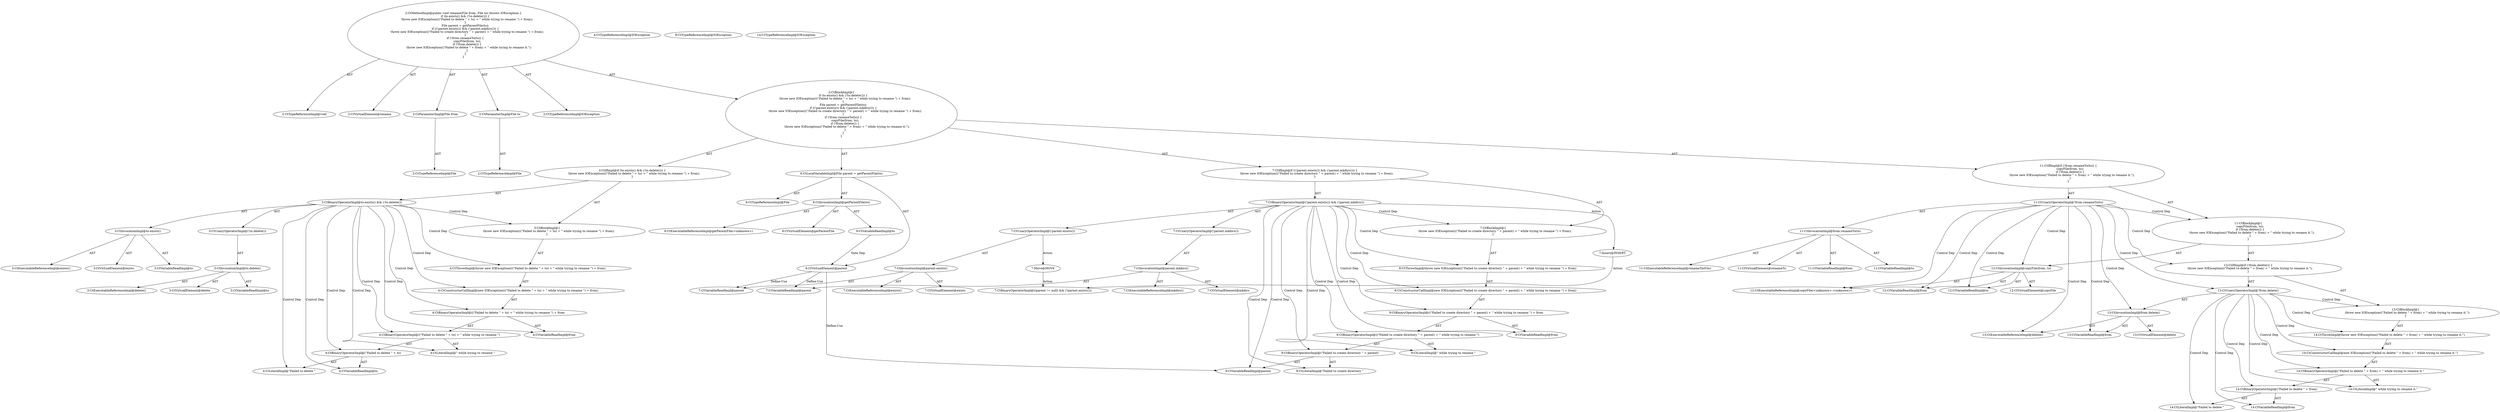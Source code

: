 digraph "rename#?,File,File" {
0 [label="2:CtTypeReferenceImpl@void" shape=ellipse]
1 [label="2:CtVirtualElement@rename" shape=ellipse]
2 [label="2:CtParameterImpl@File from" shape=ellipse]
3 [label="2:CtTypeReferenceImpl@File" shape=ellipse]
4 [label="2:CtParameterImpl@File to" shape=ellipse]
5 [label="2:CtTypeReferenceImpl@File" shape=ellipse]
6 [label="2:CtTypeReferenceImpl@IOException" shape=ellipse]
7 [label="3:CtExecutableReferenceImpl@exists()" shape=ellipse]
8 [label="3:CtVirtualElement@exists" shape=ellipse]
9 [label="3:CtVariableReadImpl@to" shape=ellipse]
10 [label="3:CtInvocationImpl@to.exists()" shape=ellipse]
11 [label="3:CtExecutableReferenceImpl@delete()" shape=ellipse]
12 [label="3:CtVirtualElement@delete" shape=ellipse]
13 [label="3:CtVariableReadImpl@to" shape=ellipse]
14 [label="3:CtInvocationImpl@to.delete()" shape=ellipse]
15 [label="3:CtUnaryOperatorImpl@(!to.delete())" shape=ellipse]
16 [label="3:CtBinaryOperatorImpl@to.exists() && (!to.delete())" shape=ellipse]
17 [label="4:CtTypeReferenceImpl@IOException" shape=ellipse]
18 [label="4:CtLiteralImpl@\"Failed to delete \"" shape=ellipse]
19 [label="4:CtVariableReadImpl@to" shape=ellipse]
20 [label="4:CtBinaryOperatorImpl@(\"Failed to delete \" + to)" shape=ellipse]
21 [label="4:CtLiteralImpl@\" while trying to rename \"" shape=ellipse]
22 [label="4:CtBinaryOperatorImpl@((\"Failed to delete \" + to) + \" while trying to rename \")" shape=ellipse]
23 [label="4:CtVariableReadImpl@from" shape=ellipse]
24 [label="4:CtBinaryOperatorImpl@((\"Failed to delete \" + to) + \" while trying to rename \") + from" shape=ellipse]
25 [label="4:CtConstructorCallImpl@new IOException(((\"Failed to delete \" + to) + \" while trying to rename \") + from)" shape=ellipse]
26 [label="4:CtThrowImpl@throw new IOException(((\"Failed to delete \" + to) + \" while trying to rename \") + from)" shape=ellipse]
27 [label="3:CtBlockImpl@\{
    throw new IOException(((\"Failed to delete \" + to) + \" while trying to rename \") + from);
\}" shape=ellipse]
28 [label="3:CtIfImpl@if (to.exists() && (!to.delete())) \{
    throw new IOException(((\"Failed to delete \" + to) + \" while trying to rename \") + from);
\}" shape=ellipse]
29 [label="6:CtTypeReferenceImpl@File" shape=ellipse]
30 [label="6:CtExecutableReferenceImpl@getParentFile(<unknown>)" shape=ellipse]
31 [label="6:CtVirtualElement@getParentFile" shape=ellipse]
32 [label="6:CtVariableReadImpl@to" shape=ellipse]
33 [label="6:CtInvocationImpl@getParentFile(to)" shape=ellipse]
34 [label="6:CtVirtualElement@parent" shape=ellipse]
35 [label="6:CtLocalVariableImpl@File parent = getParentFile(to)" shape=ellipse]
36 [label="7:CtExecutableReferenceImpl@exists()" shape=ellipse]
37 [label="7:CtVirtualElement@exists" shape=ellipse]
38 [label="7:CtVariableReadImpl@parent" shape=ellipse]
39 [label="7:CtInvocationImpl@parent.exists()" shape=ellipse]
40 [label="7:CtUnaryOperatorImpl@(!parent.exists())" shape=ellipse]
41 [label="7:CtExecutableReferenceImpl@mkdirs()" shape=ellipse]
42 [label="7:CtVirtualElement@mkdirs" shape=ellipse]
43 [label="7:CtVariableReadImpl@parent" shape=ellipse]
44 [label="7:CtInvocationImpl@parent.mkdirs()" shape=ellipse]
45 [label="7:CtUnaryOperatorImpl@(!parent.mkdirs())" shape=ellipse]
46 [label="7:CtBinaryOperatorImpl@(!parent.exists()) && (!parent.mkdirs())" shape=ellipse]
47 [label="8:CtTypeReferenceImpl@IOException" shape=ellipse]
48 [label="9:CtLiteralImpl@\"Failed to create directory \"" shape=ellipse]
49 [label="9:CtVariableReadImpl@parent" shape=ellipse]
50 [label="9:CtBinaryOperatorImpl@(\"Failed to create directory \" + parent)" shape=ellipse]
51 [label="9:CtLiteralImpl@\" while trying to rename \"" shape=ellipse]
52 [label="9:CtBinaryOperatorImpl@((\"Failed to create directory \" + parent) + \" while trying to rename \")" shape=ellipse]
53 [label="9:CtVariableReadImpl@from" shape=ellipse]
54 [label="9:CtBinaryOperatorImpl@((\"Failed to create directory \" + parent) + \" while trying to rename \") + from" shape=ellipse]
55 [label="8:CtConstructorCallImpl@new IOException(((\"Failed to create directory \" + parent) + \" while trying to rename \") + from)" shape=ellipse]
56 [label="8:CtThrowImpl@throw new IOException(((\"Failed to create directory \" + parent) + \" while trying to rename \") + from)" shape=ellipse]
57 [label="7:CtBlockImpl@\{
    throw new IOException(((\"Failed to create directory \" + parent) + \" while trying to rename \") + from);
\}" shape=ellipse]
58 [label="7:CtIfImpl@if ((!parent.exists()) && (!parent.mkdirs())) \{
    throw new IOException(((\"Failed to create directory \" + parent) + \" while trying to rename \") + from);
\}" shape=ellipse]
59 [label="11:CtExecutableReferenceImpl@renameTo(File)" shape=ellipse]
60 [label="11:CtVirtualElement@renameTo" shape=ellipse]
61 [label="11:CtVariableReadImpl@from" shape=ellipse]
62 [label="11:CtVariableReadImpl@to" shape=ellipse]
63 [label="11:CtInvocationImpl@from.renameTo(to)" shape=ellipse]
64 [label="11:CtUnaryOperatorImpl@!from.renameTo(to)" shape=ellipse]
65 [label="12:CtExecutableReferenceImpl@copyFile(<unknown>,<unknown>)" shape=ellipse]
66 [label="12:CtVirtualElement@copyFile" shape=ellipse]
67 [label="12:CtVariableReadImpl@from" shape=ellipse]
68 [label="12:CtVariableReadImpl@to" shape=ellipse]
69 [label="12:CtInvocationImpl@copyFile(from, to)" shape=ellipse]
70 [label="13:CtExecutableReferenceImpl@delete()" shape=ellipse]
71 [label="13:CtVirtualElement@delete" shape=ellipse]
72 [label="13:CtVariableReadImpl@from" shape=ellipse]
73 [label="13:CtInvocationImpl@from.delete()" shape=ellipse]
74 [label="13:CtUnaryOperatorImpl@!from.delete()" shape=ellipse]
75 [label="14:CtTypeReferenceImpl@IOException" shape=ellipse]
76 [label="14:CtLiteralImpl@\"Failed to delete \"" shape=ellipse]
77 [label="14:CtVariableReadImpl@from" shape=ellipse]
78 [label="14:CtBinaryOperatorImpl@(\"Failed to delete \" + from)" shape=ellipse]
79 [label="14:CtLiteralImpl@\" while trying to rename it.\"" shape=ellipse]
80 [label="14:CtBinaryOperatorImpl@(\"Failed to delete \" + from) + \" while trying to rename it.\"" shape=ellipse]
81 [label="14:CtConstructorCallImpl@new IOException((\"Failed to delete \" + from) + \" while trying to rename it.\")" shape=ellipse]
82 [label="14:CtThrowImpl@throw new IOException((\"Failed to delete \" + from) + \" while trying to rename it.\")" shape=ellipse]
83 [label="13:CtBlockImpl@\{
    throw new IOException((\"Failed to delete \" + from) + \" while trying to rename it.\");
\}" shape=ellipse]
84 [label="13:CtIfImpl@if (!from.delete()) \{
    throw new IOException((\"Failed to delete \" + from) + \" while trying to rename it.\");
\}" shape=ellipse]
85 [label="11:CtBlockImpl@\{
    copyFile(from, to);
    if (!from.delete()) \{
        throw new IOException((\"Failed to delete \" + from) + \" while trying to rename it.\");
    \}
\}" shape=ellipse]
86 [label="11:CtIfImpl@if (!from.renameTo(to)) \{
    copyFile(from, to);
    if (!from.delete()) \{
        throw new IOException((\"Failed to delete \" + from) + \" while trying to rename it.\");
    \}
\}" shape=ellipse]
87 [label="2:CtBlockImpl@\{
    if (to.exists() && (!to.delete())) \{
        throw new IOException(((\"Failed to delete \" + to) + \" while trying to rename \") + from);
    \}
    File parent = getParentFile(to);
    if ((!parent.exists()) && (!parent.mkdirs())) \{
        throw new IOException(((\"Failed to create directory \" + parent) + \" while trying to rename \") + from);
    \}
    if (!from.renameTo(to)) \{
        copyFile(from, to);
        if (!from.delete()) \{
            throw new IOException((\"Failed to delete \" + from) + \" while trying to rename it.\");
        \}
    \}
\}" shape=ellipse]
88 [label="2:CtMethodImpl@public void rename(File from, File to) throws IOException \{
    if (to.exists() && (!to.delete())) \{
        throw new IOException(((\"Failed to delete \" + to) + \" while trying to rename \") + from);
    \}
    File parent = getParentFile(to);
    if ((!parent.exists()) && (!parent.mkdirs())) \{
        throw new IOException(((\"Failed to create directory \" + parent) + \" while trying to rename \") + from);
    \}
    if (!from.renameTo(to)) \{
        copyFile(from, to);
        if (!from.delete()) \{
            throw new IOException((\"Failed to delete \" + from) + \" while trying to rename it.\");
        \}
    \}
\}" shape=ellipse]
89 [label="7:Insert@INSERT" shape=ellipse]
90 [label="7:CtBinaryOperatorImpl@((parent != null) && (!parent.exists()))" shape=ellipse]
91 [label="7:Move@MOVE" shape=ellipse]
2 -> 3 [label="AST"];
4 -> 5 [label="AST"];
10 -> 8 [label="AST"];
10 -> 9 [label="AST"];
10 -> 7 [label="AST"];
14 -> 12 [label="AST"];
14 -> 13 [label="AST"];
14 -> 11 [label="AST"];
15 -> 14 [label="AST"];
16 -> 10 [label="AST"];
16 -> 15 [label="AST"];
16 -> 27 [label="Control Dep"];
16 -> 26 [label="Control Dep"];
16 -> 25 [label="Control Dep"];
16 -> 24 [label="Control Dep"];
16 -> 22 [label="Control Dep"];
16 -> 20 [label="Control Dep"];
16 -> 18 [label="Control Dep"];
16 -> 19 [label="Control Dep"];
16 -> 21 [label="Control Dep"];
16 -> 23 [label="Control Dep"];
20 -> 18 [label="AST"];
20 -> 19 [label="AST"];
22 -> 20 [label="AST"];
22 -> 21 [label="AST"];
24 -> 22 [label="AST"];
24 -> 23 [label="AST"];
25 -> 24 [label="AST"];
26 -> 25 [label="AST"];
27 -> 26 [label="AST"];
28 -> 16 [label="AST"];
28 -> 27 [label="AST"];
32 -> 34 [label="Data Dep"];
33 -> 31 [label="AST"];
33 -> 30 [label="AST"];
33 -> 32 [label="AST"];
34 -> 38 [label="Define-Use"];
34 -> 43 [label="Define-Use"];
34 -> 49 [label="Define-Use"];
35 -> 34 [label="AST"];
35 -> 29 [label="AST"];
35 -> 33 [label="AST"];
39 -> 37 [label="AST"];
39 -> 38 [label="AST"];
39 -> 36 [label="AST"];
40 -> 39 [label="AST"];
40 -> 91 [label="Action"];
44 -> 42 [label="AST"];
44 -> 43 [label="AST"];
44 -> 41 [label="AST"];
45 -> 44 [label="AST"];
46 -> 40 [label="AST"];
46 -> 45 [label="AST"];
46 -> 57 [label="Control Dep"];
46 -> 56 [label="Control Dep"];
46 -> 55 [label="Control Dep"];
46 -> 54 [label="Control Dep"];
46 -> 52 [label="Control Dep"];
46 -> 50 [label="Control Dep"];
46 -> 48 [label="Control Dep"];
46 -> 49 [label="Control Dep"];
46 -> 51 [label="Control Dep"];
46 -> 53 [label="Control Dep"];
46 -> 89 [label="Action"];
50 -> 48 [label="AST"];
50 -> 49 [label="AST"];
52 -> 50 [label="AST"];
52 -> 51 [label="AST"];
54 -> 52 [label="AST"];
54 -> 53 [label="AST"];
55 -> 54 [label="AST"];
56 -> 55 [label="AST"];
57 -> 56 [label="AST"];
58 -> 46 [label="AST"];
58 -> 57 [label="AST"];
63 -> 60 [label="AST"];
63 -> 61 [label="AST"];
63 -> 59 [label="AST"];
63 -> 62 [label="AST"];
64 -> 63 [label="AST"];
64 -> 85 [label="Control Dep"];
64 -> 69 [label="Control Dep"];
64 -> 65 [label="Control Dep"];
64 -> 67 [label="Control Dep"];
64 -> 68 [label="Control Dep"];
64 -> 84 [label="Control Dep"];
64 -> 74 [label="Control Dep"];
64 -> 73 [label="Control Dep"];
64 -> 70 [label="Control Dep"];
64 -> 72 [label="Control Dep"];
69 -> 66 [label="AST"];
69 -> 65 [label="AST"];
69 -> 67 [label="AST"];
69 -> 68 [label="AST"];
73 -> 71 [label="AST"];
73 -> 72 [label="AST"];
73 -> 70 [label="AST"];
74 -> 73 [label="AST"];
74 -> 83 [label="Control Dep"];
74 -> 82 [label="Control Dep"];
74 -> 81 [label="Control Dep"];
74 -> 80 [label="Control Dep"];
74 -> 78 [label="Control Dep"];
74 -> 76 [label="Control Dep"];
74 -> 77 [label="Control Dep"];
74 -> 79 [label="Control Dep"];
78 -> 76 [label="AST"];
78 -> 77 [label="AST"];
80 -> 78 [label="AST"];
80 -> 79 [label="AST"];
81 -> 80 [label="AST"];
82 -> 81 [label="AST"];
83 -> 82 [label="AST"];
84 -> 74 [label="AST"];
84 -> 83 [label="AST"];
85 -> 69 [label="AST"];
85 -> 84 [label="AST"];
86 -> 64 [label="AST"];
86 -> 85 [label="AST"];
87 -> 28 [label="AST"];
87 -> 35 [label="AST"];
87 -> 58 [label="AST"];
87 -> 86 [label="AST"];
88 -> 1 [label="AST"];
88 -> 0 [label="AST"];
88 -> 2 [label="AST"];
88 -> 4 [label="AST"];
88 -> 6 [label="AST"];
88 -> 87 [label="AST"];
89 -> 90 [label="Action"];
91 -> 90 [label="Action"];
}